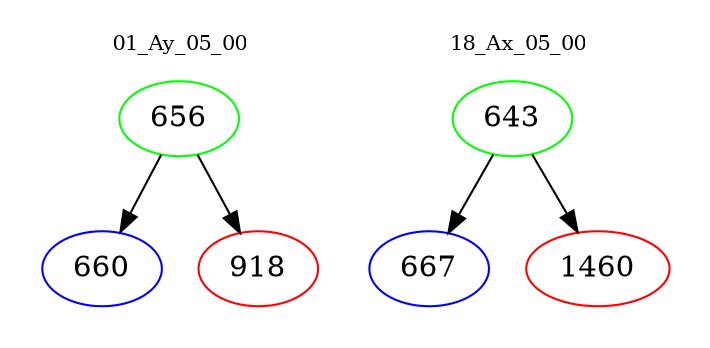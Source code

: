 digraph{
subgraph cluster_0 {
color = white
label = "01_Ay_05_00";
fontsize=10;
T0_656 [label="656", color="green"]
T0_656 -> T0_660 [color="black"]
T0_660 [label="660", color="blue"]
T0_656 -> T0_918 [color="black"]
T0_918 [label="918", color="red"]
}
subgraph cluster_1 {
color = white
label = "18_Ax_05_00";
fontsize=10;
T1_643 [label="643", color="green"]
T1_643 -> T1_667 [color="black"]
T1_667 [label="667", color="blue"]
T1_643 -> T1_1460 [color="black"]
T1_1460 [label="1460", color="red"]
}
}
